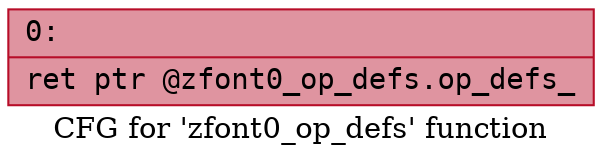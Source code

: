 digraph "CFG for 'zfont0_op_defs' function" {
	label="CFG for 'zfont0_op_defs' function";

	Node0x60000299e120 [shape=record,color="#b70d28ff", style=filled, fillcolor="#b70d2870" fontname="Courier",label="{0:\l|  ret ptr @zfont0_op_defs.op_defs_\l}"];
}
